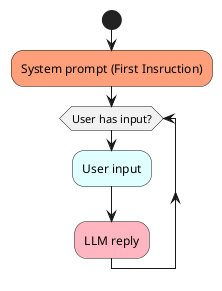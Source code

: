 @startuml

skinparam shadowing false
skinparam BackgroundColor transparent

start
#LightSalmon:System prompt (First Insruction);
while (User has input?)
    #LightCyan:User input;
    #LightPink:LLM reply;  
    endwhile
    -[hidden]->
    detach

@enduml